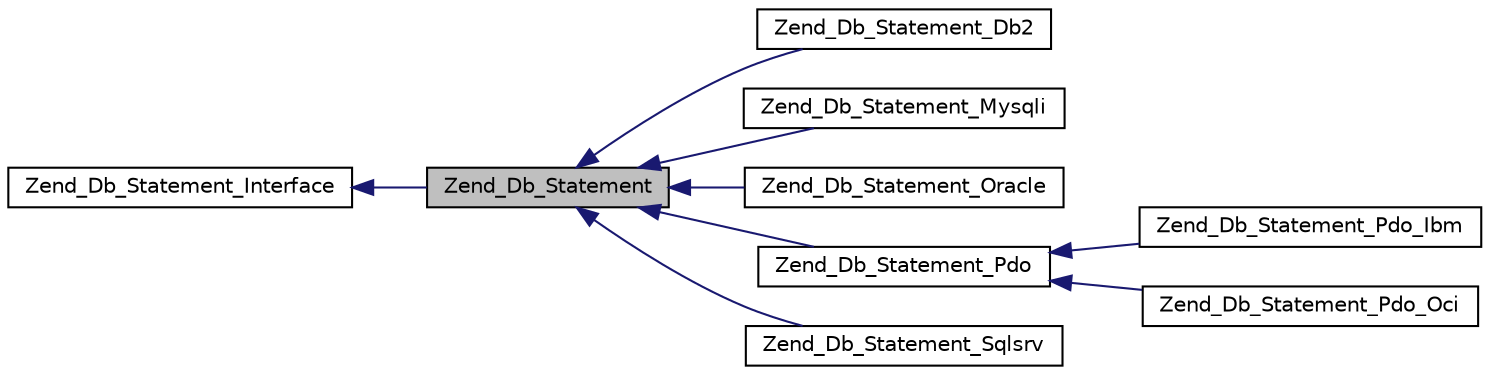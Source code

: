 digraph G
{
  edge [fontname="Helvetica",fontsize="10",labelfontname="Helvetica",labelfontsize="10"];
  node [fontname="Helvetica",fontsize="10",shape=record];
  rankdir="LR";
  Node1 [label="Zend_Db_Statement",height=0.2,width=0.4,color="black", fillcolor="grey75", style="filled" fontcolor="black"];
  Node2 -> Node1 [dir="back",color="midnightblue",fontsize="10",style="solid",fontname="Helvetica"];
  Node2 [label="Zend_Db_Statement_Interface",height=0.2,width=0.4,color="black", fillcolor="white", style="filled",URL="$interface_zend___db___statement___interface.html"];
  Node1 -> Node3 [dir="back",color="midnightblue",fontsize="10",style="solid",fontname="Helvetica"];
  Node3 [label="Zend_Db_Statement_Db2",height=0.2,width=0.4,color="black", fillcolor="white", style="filled",URL="$class_zend___db___statement___db2.html"];
  Node1 -> Node4 [dir="back",color="midnightblue",fontsize="10",style="solid",fontname="Helvetica"];
  Node4 [label="Zend_Db_Statement_Mysqli",height=0.2,width=0.4,color="black", fillcolor="white", style="filled",URL="$class_zend___db___statement___mysqli.html"];
  Node1 -> Node5 [dir="back",color="midnightblue",fontsize="10",style="solid",fontname="Helvetica"];
  Node5 [label="Zend_Db_Statement_Oracle",height=0.2,width=0.4,color="black", fillcolor="white", style="filled",URL="$class_zend___db___statement___oracle.html"];
  Node1 -> Node6 [dir="back",color="midnightblue",fontsize="10",style="solid",fontname="Helvetica"];
  Node6 [label="Zend_Db_Statement_Pdo",height=0.2,width=0.4,color="black", fillcolor="white", style="filled",URL="$class_zend___db___statement___pdo.html"];
  Node6 -> Node7 [dir="back",color="midnightblue",fontsize="10",style="solid",fontname="Helvetica"];
  Node7 [label="Zend_Db_Statement_Pdo_Ibm",height=0.2,width=0.4,color="black", fillcolor="white", style="filled",URL="$class_zend___db___statement___pdo___ibm.html"];
  Node6 -> Node8 [dir="back",color="midnightblue",fontsize="10",style="solid",fontname="Helvetica"];
  Node8 [label="Zend_Db_Statement_Pdo_Oci",height=0.2,width=0.4,color="black", fillcolor="white", style="filled",URL="$class_zend___db___statement___pdo___oci.html"];
  Node1 -> Node9 [dir="back",color="midnightblue",fontsize="10",style="solid",fontname="Helvetica"];
  Node9 [label="Zend_Db_Statement_Sqlsrv",height=0.2,width=0.4,color="black", fillcolor="white", style="filled",URL="$class_zend___db___statement___sqlsrv.html"];
}
